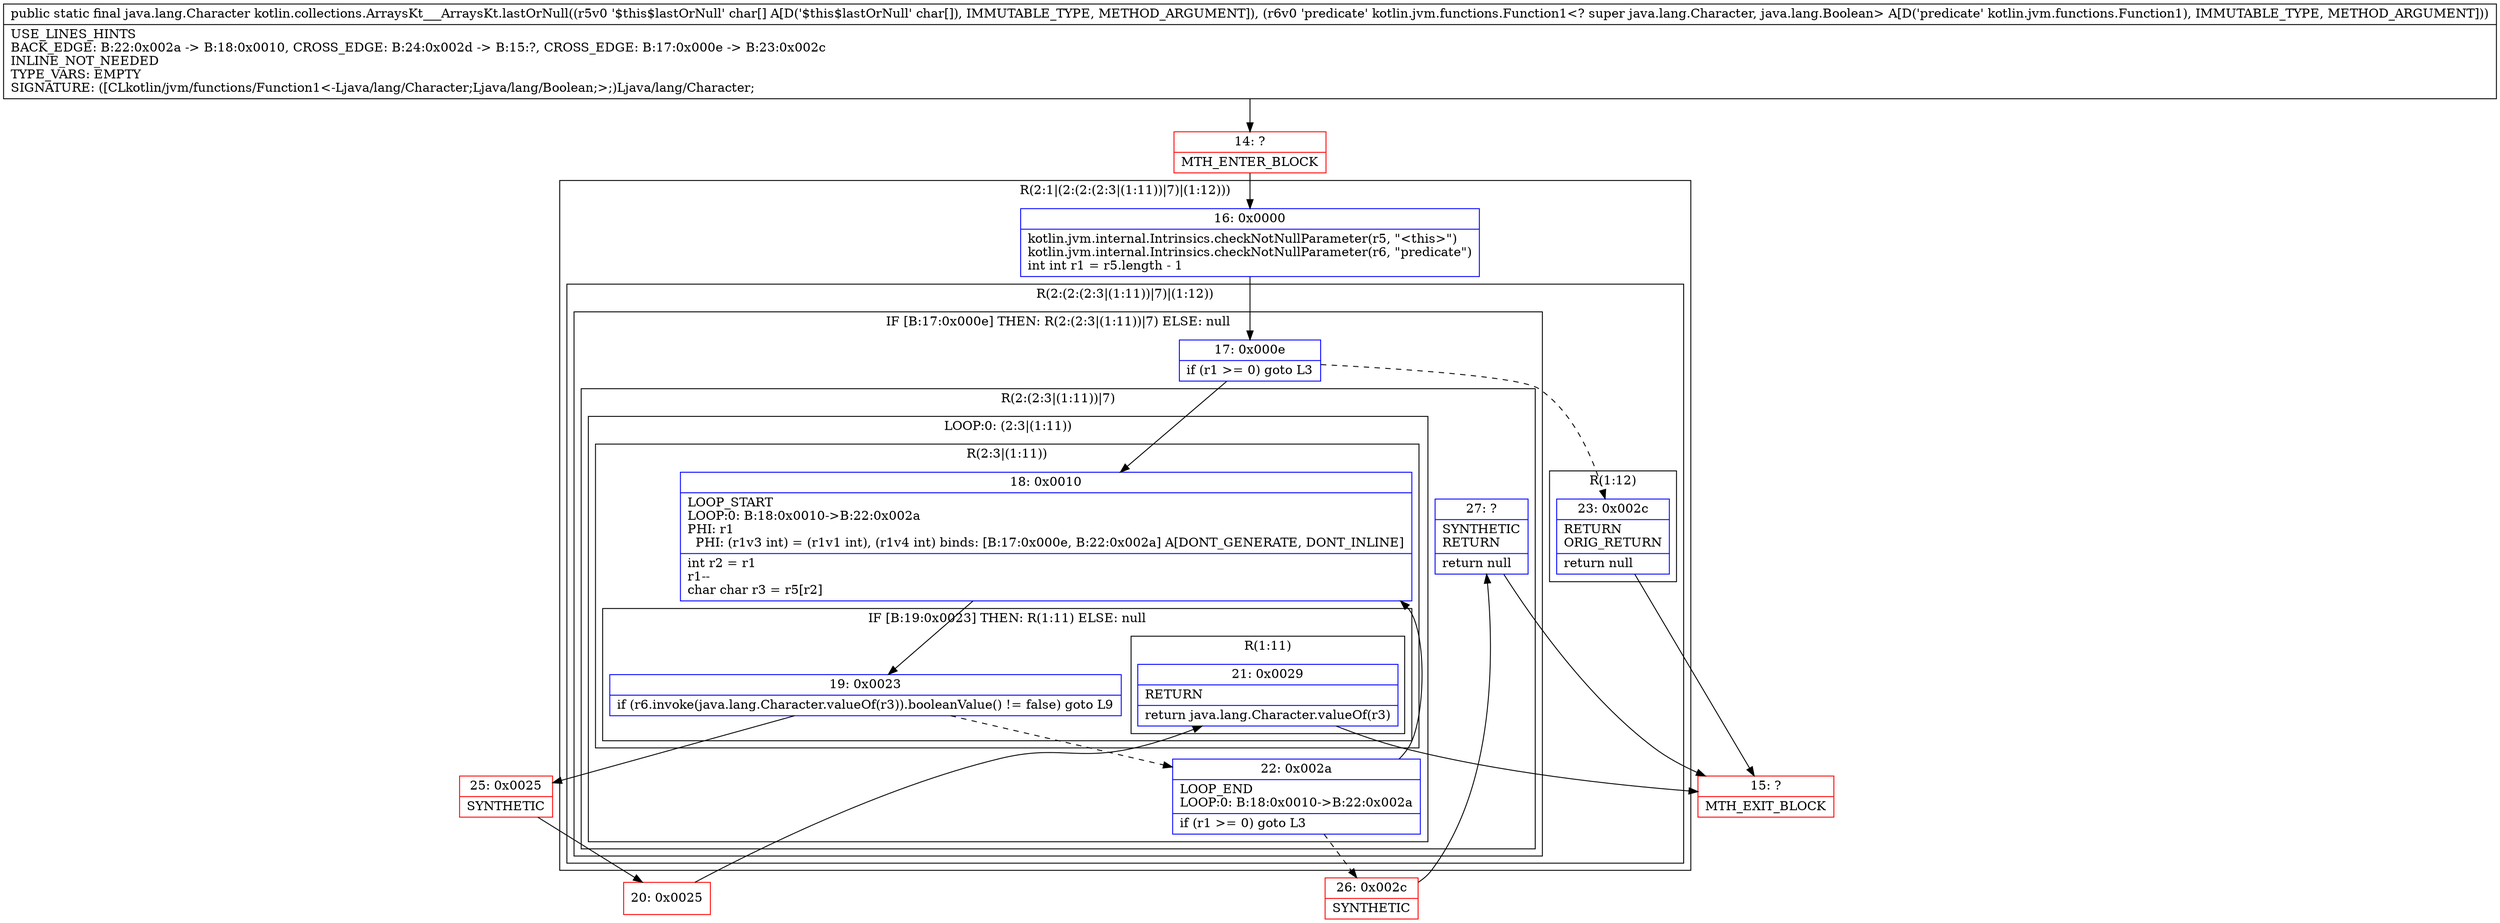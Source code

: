 digraph "CFG forkotlin.collections.ArraysKt___ArraysKt.lastOrNull([CLkotlin\/jvm\/functions\/Function1;)Ljava\/lang\/Character;" {
subgraph cluster_Region_364911444 {
label = "R(2:1|(2:(2:(2:3|(1:11))|7)|(1:12)))";
node [shape=record,color=blue];
Node_16 [shape=record,label="{16\:\ 0x0000|kotlin.jvm.internal.Intrinsics.checkNotNullParameter(r5, \"\<this\>\")\lkotlin.jvm.internal.Intrinsics.checkNotNullParameter(r6, \"predicate\")\lint int r1 = r5.length \- 1\l}"];
subgraph cluster_Region_376599614 {
label = "R(2:(2:(2:3|(1:11))|7)|(1:12))";
node [shape=record,color=blue];
subgraph cluster_IfRegion_524866912 {
label = "IF [B:17:0x000e] THEN: R(2:(2:3|(1:11))|7) ELSE: null";
node [shape=record,color=blue];
Node_17 [shape=record,label="{17\:\ 0x000e|if (r1 \>= 0) goto L3\l}"];
subgraph cluster_Region_424452733 {
label = "R(2:(2:3|(1:11))|7)";
node [shape=record,color=blue];
subgraph cluster_LoopRegion_841138209 {
label = "LOOP:0: (2:3|(1:11))";
node [shape=record,color=blue];
Node_22 [shape=record,label="{22\:\ 0x002a|LOOP_END\lLOOP:0: B:18:0x0010\-\>B:22:0x002a\l|if (r1 \>= 0) goto L3\l}"];
subgraph cluster_Region_572808231 {
label = "R(2:3|(1:11))";
node [shape=record,color=blue];
Node_18 [shape=record,label="{18\:\ 0x0010|LOOP_START\lLOOP:0: B:18:0x0010\-\>B:22:0x002a\lPHI: r1 \l  PHI: (r1v3 int) = (r1v1 int), (r1v4 int) binds: [B:17:0x000e, B:22:0x002a] A[DONT_GENERATE, DONT_INLINE]\l|int r2 = r1\lr1\-\-\lchar char r3 = r5[r2]\l}"];
subgraph cluster_IfRegion_665679754 {
label = "IF [B:19:0x0023] THEN: R(1:11) ELSE: null";
node [shape=record,color=blue];
Node_19 [shape=record,label="{19\:\ 0x0023|if (r6.invoke(java.lang.Character.valueOf(r3)).booleanValue() != false) goto L9\l}"];
subgraph cluster_Region_669569596 {
label = "R(1:11)";
node [shape=record,color=blue];
Node_21 [shape=record,label="{21\:\ 0x0029|RETURN\l|return java.lang.Character.valueOf(r3)\l}"];
}
}
}
}
Node_27 [shape=record,label="{27\:\ ?|SYNTHETIC\lRETURN\l|return null\l}"];
}
}
subgraph cluster_Region_851095049 {
label = "R(1:12)";
node [shape=record,color=blue];
Node_23 [shape=record,label="{23\:\ 0x002c|RETURN\lORIG_RETURN\l|return null\l}"];
}
}
}
Node_14 [shape=record,color=red,label="{14\:\ ?|MTH_ENTER_BLOCK\l}"];
Node_26 [shape=record,color=red,label="{26\:\ 0x002c|SYNTHETIC\l}"];
Node_15 [shape=record,color=red,label="{15\:\ ?|MTH_EXIT_BLOCK\l}"];
Node_25 [shape=record,color=red,label="{25\:\ 0x0025|SYNTHETIC\l}"];
Node_20 [shape=record,color=red,label="{20\:\ 0x0025}"];
MethodNode[shape=record,label="{public static final java.lang.Character kotlin.collections.ArraysKt___ArraysKt.lastOrNull((r5v0 '$this$lastOrNull' char[] A[D('$this$lastOrNull' char[]), IMMUTABLE_TYPE, METHOD_ARGUMENT]), (r6v0 'predicate' kotlin.jvm.functions.Function1\<? super java.lang.Character, java.lang.Boolean\> A[D('predicate' kotlin.jvm.functions.Function1), IMMUTABLE_TYPE, METHOD_ARGUMENT]))  | USE_LINES_HINTS\lBACK_EDGE: B:22:0x002a \-\> B:18:0x0010, CROSS_EDGE: B:24:0x002d \-\> B:15:?, CROSS_EDGE: B:17:0x000e \-\> B:23:0x002c\lINLINE_NOT_NEEDED\lTYPE_VARS: EMPTY\lSIGNATURE: ([CLkotlin\/jvm\/functions\/Function1\<\-Ljava\/lang\/Character;Ljava\/lang\/Boolean;\>;)Ljava\/lang\/Character;\l}"];
MethodNode -> Node_14;Node_16 -> Node_17;
Node_17 -> Node_18;
Node_17 -> Node_23[style=dashed];
Node_22 -> Node_18;
Node_22 -> Node_26[style=dashed];
Node_18 -> Node_19;
Node_19 -> Node_22[style=dashed];
Node_19 -> Node_25;
Node_21 -> Node_15;
Node_27 -> Node_15;
Node_23 -> Node_15;
Node_14 -> Node_16;
Node_26 -> Node_27;
Node_25 -> Node_20;
Node_20 -> Node_21;
}

